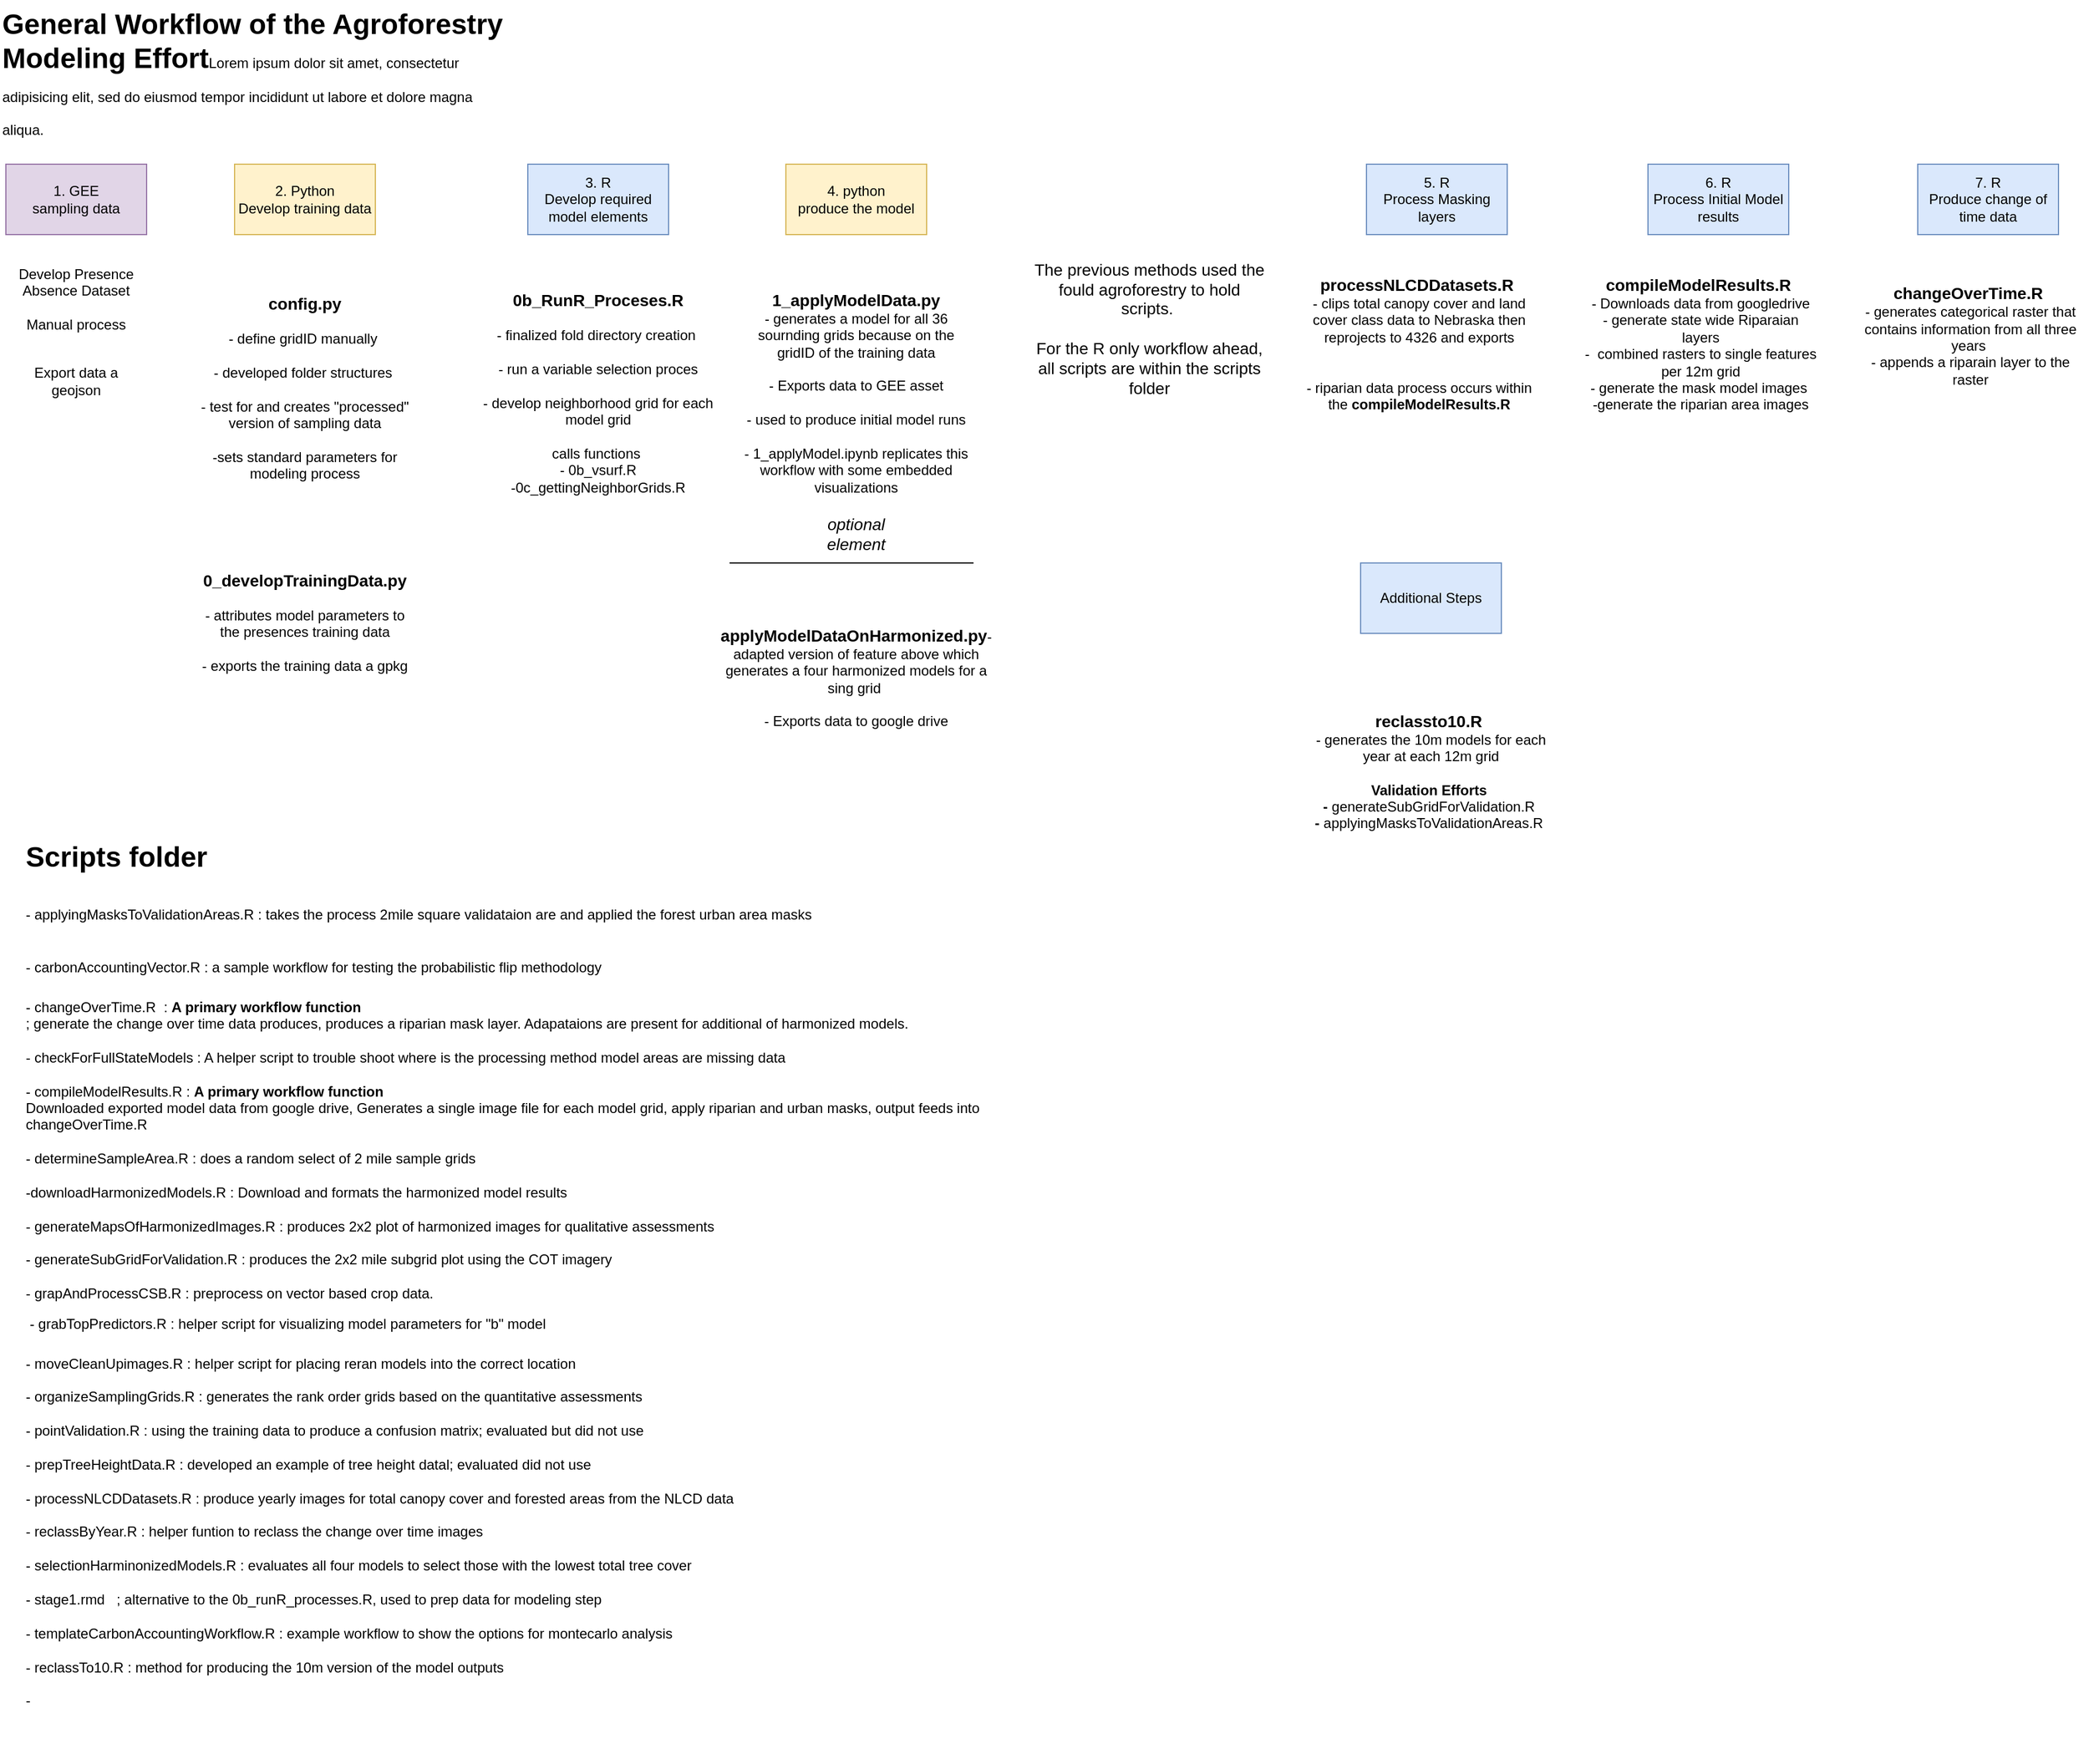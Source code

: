 <mxfile version="27.0.5">
  <diagram name="Page-1" id="-EBHVpeHZpTGaAchYXrO">
    <mxGraphModel dx="666" dy="1213" grid="1" gridSize="10" guides="1" tooltips="1" connect="1" arrows="1" fold="1" page="1" pageScale="1" pageWidth="850" pageHeight="1100" math="0" shadow="0">
      <root>
        <mxCell id="0" />
        <mxCell id="1" parent="0" />
        <mxCell id="6DSqlHA-bZgmI5YzTG0D-1" value="1. GEE&lt;div&gt;sampling data&lt;/div&gt;" style="rounded=0;whiteSpace=wrap;html=1;fillColor=#e1d5e7;strokeColor=#9673a6;" parent="1" vertex="1">
          <mxGeometry x="55" y="200" width="120" height="60" as="geometry" />
        </mxCell>
        <mxCell id="6DSqlHA-bZgmI5YzTG0D-2" value="&lt;h1 style=&quot;margin-top: 0px;&quot;&gt;&lt;span style=&quot;background-color: transparent; color: light-dark(rgb(0, 0, 0), rgb(255, 255, 255));&quot;&gt;General Workflow of the Agroforestry Modeling Effort&lt;/span&gt;&lt;span style=&quot;background-color: transparent; color: light-dark(rgb(0, 0, 0), rgb(255, 255, 255)); font-size: 12px; font-weight: normal;&quot;&gt;Lorem ipsum dolor sit amet, consectetur adipisicing elit, sed do eiusmod tempor incididunt ut labore et dolore magna aliqua.&lt;/span&gt;&lt;/h1&gt;" style="text;html=1;whiteSpace=wrap;overflow=hidden;rounded=0;" parent="1" vertex="1">
          <mxGeometry x="50" y="60" width="440" height="120" as="geometry" />
        </mxCell>
        <mxCell id="6DSqlHA-bZgmI5YzTG0D-3" value="Develop Presence Absence Dataset&lt;div&gt;&lt;br&gt;&lt;/div&gt;&lt;div&gt;Manual process&lt;/div&gt;" style="text;html=1;align=center;verticalAlign=middle;whiteSpace=wrap;rounded=0;" parent="1" vertex="1">
          <mxGeometry x="60" y="300" width="110" height="30" as="geometry" />
        </mxCell>
        <mxCell id="6DSqlHA-bZgmI5YzTG0D-4" value="Export data a geojson" style="text;html=1;align=center;verticalAlign=middle;whiteSpace=wrap;rounded=0;" parent="1" vertex="1">
          <mxGeometry x="60" y="370" width="110" height="30" as="geometry" />
        </mxCell>
        <mxCell id="6DSqlHA-bZgmI5YzTG0D-5" value="2. Python&lt;div&gt;Develop training data&lt;/div&gt;" style="rounded=0;whiteSpace=wrap;html=1;fillColor=#fff2cc;strokeColor=#d6b656;" parent="1" vertex="1">
          <mxGeometry x="250" y="200" width="120" height="60" as="geometry" />
        </mxCell>
        <mxCell id="6DSqlHA-bZgmI5YzTG0D-6" value="&lt;b&gt;&lt;font style=&quot;font-size: 14px;&quot;&gt;config.py&lt;/font&gt;&lt;/b&gt;&lt;div&gt;&lt;br&gt;&lt;/div&gt;&lt;div&gt;- define gridID manually&amp;nbsp;&lt;/div&gt;&lt;div&gt;&lt;br&gt;&lt;/div&gt;&lt;div&gt;- developed folder structures&amp;nbsp;&lt;/div&gt;&lt;div&gt;&lt;br&gt;&lt;/div&gt;&lt;div&gt;- test for and creates &quot;processed&quot; version of sampling data&lt;/div&gt;&lt;div&gt;&lt;br&gt;&lt;/div&gt;&lt;div&gt;-sets standard parameters for modeling process&lt;/div&gt;&lt;div&gt;&lt;br&gt;&lt;/div&gt;&lt;div&gt;&lt;br&gt;&lt;/div&gt;" style="text;html=1;align=center;verticalAlign=middle;whiteSpace=wrap;rounded=0;" parent="1" vertex="1">
          <mxGeometry x="210" y="290" width="200" height="230" as="geometry" />
        </mxCell>
        <mxCell id="6DSqlHA-bZgmI5YzTG0D-7" value="3. R&lt;div&gt;Develop required model elements&lt;/div&gt;" style="rounded=0;whiteSpace=wrap;html=1;fillColor=#dae8fc;strokeColor=#6c8ebf;" parent="1" vertex="1">
          <mxGeometry x="500" y="200" width="120" height="60" as="geometry" />
        </mxCell>
        <mxCell id="6DSqlHA-bZgmI5YzTG0D-8" value="4. python&lt;br&gt;&lt;div&gt;produce the model&lt;/div&gt;" style="rounded=0;whiteSpace=wrap;html=1;fillColor=#fff2cc;strokeColor=#d6b656;" parent="1" vertex="1">
          <mxGeometry x="720" y="200" width="120" height="60" as="geometry" />
        </mxCell>
        <mxCell id="6DSqlHA-bZgmI5YzTG0D-9" value="5. R&lt;br&gt;&lt;div&gt;Process Masking layers&lt;/div&gt;" style="rounded=0;whiteSpace=wrap;html=1;fillColor=#dae8fc;strokeColor=#6c8ebf;" parent="1" vertex="1">
          <mxGeometry x="1215" y="200" width="120" height="60" as="geometry" />
        </mxCell>
        <mxCell id="wYN7X4bL52gIdr2A4CvR-1" value="&lt;b&gt;&lt;font style=&quot;font-size: 14px;&quot;&gt;0_developTrainingData.py&lt;/font&gt;&lt;/b&gt;&lt;div&gt;&lt;br&gt;&lt;/div&gt;&lt;div&gt;- attributes model parameters to the presences training data&lt;/div&gt;&lt;div&gt;&lt;br&gt;&lt;/div&gt;&lt;div&gt;- exports the training data a gpkg&lt;/div&gt;&lt;div&gt;&lt;br&gt;&lt;/div&gt;&lt;div&gt;&lt;br&gt;&lt;/div&gt;" style="text;html=1;align=center;verticalAlign=middle;whiteSpace=wrap;rounded=0;" vertex="1" parent="1">
          <mxGeometry x="215" y="490" width="190" height="230" as="geometry" />
        </mxCell>
        <mxCell id="wYN7X4bL52gIdr2A4CvR-3" value="&lt;b&gt;&lt;font style=&quot;font-size: 14px;&quot;&gt;0b_RunR_Proceses.R&lt;/font&gt;&lt;/b&gt;&lt;div&gt;&lt;br&gt;&lt;/div&gt;&lt;div&gt;- finalized fold directory creation&amp;nbsp;&lt;/div&gt;&lt;div&gt;&lt;br&gt;&lt;/div&gt;&lt;div&gt;- run a variable selection proces&lt;/div&gt;&lt;div&gt;&lt;br&gt;&lt;/div&gt;&lt;div&gt;- develop neighborhood grid for each model grid&lt;/div&gt;&lt;div&gt;&lt;br&gt;&lt;/div&gt;&lt;div&gt;calls functions&amp;nbsp;&lt;/div&gt;&lt;div&gt;- 0b_vsurf.R&lt;/div&gt;&lt;div&gt;-0c_gettingNeighborGrids.R&lt;/div&gt;" style="text;html=1;align=center;verticalAlign=middle;whiteSpace=wrap;rounded=0;" vertex="1" parent="1">
          <mxGeometry x="460" y="280" width="200" height="230" as="geometry" />
        </mxCell>
        <mxCell id="wYN7X4bL52gIdr2A4CvR-4" value="&lt;div&gt;&lt;span style=&quot;font-size: 14px;&quot;&gt;&lt;b&gt;1_applyModelData.py&lt;/b&gt;&lt;/span&gt;&lt;/div&gt;&lt;div&gt;- generates a model for all 36 sournding grids because on the gridID of the training data&lt;/div&gt;&lt;div&gt;&lt;br&gt;&lt;/div&gt;&lt;div&gt;- Exports data to GEE asset&lt;/div&gt;&lt;div&gt;&lt;br&gt;&lt;/div&gt;&lt;div&gt;- used to produce initial model runs&lt;/div&gt;&lt;div&gt;&lt;br&gt;&lt;/div&gt;&lt;div&gt;- 1_applyModel.ipynb replicates this workflow with some embedded visualizations&lt;/div&gt;" style="text;html=1;align=center;verticalAlign=middle;whiteSpace=wrap;rounded=0;" vertex="1" parent="1">
          <mxGeometry x="680" y="280" width="200" height="230" as="geometry" />
        </mxCell>
        <mxCell id="wYN7X4bL52gIdr2A4CvR-5" value="&lt;div&gt;&lt;span style=&quot;background-color: transparent; color: light-dark(rgb(0, 0, 0), rgb(255, 255, 255));&quot;&gt;&lt;span style=&quot;font-size: 14px;&quot;&gt;&lt;b&gt;applyModelDataOnHarmonized.py&lt;/b&gt;&lt;/span&gt;- adapted version of feature above which generates a four harmonized models for a sing grid&amp;nbsp;&lt;/span&gt;&lt;/div&gt;&lt;div&gt;&lt;br&gt;&lt;/div&gt;&lt;div&gt;- Exports data to google drive&lt;/div&gt;&lt;div&gt;&lt;br&gt;&lt;/div&gt;" style="text;html=1;align=center;verticalAlign=middle;whiteSpace=wrap;rounded=0;" vertex="1" parent="1">
          <mxGeometry x="680" y="560" width="200" height="170" as="geometry" />
        </mxCell>
        <mxCell id="wYN7X4bL52gIdr2A4CvR-6" value="&lt;i&gt;&lt;font style=&quot;font-size: 14px;&quot;&gt;optional element&lt;/font&gt;&lt;/i&gt;" style="text;html=1;align=center;verticalAlign=middle;whiteSpace=wrap;rounded=0;" vertex="1" parent="1">
          <mxGeometry x="750" y="500" width="60" height="30" as="geometry" />
        </mxCell>
        <mxCell id="wYN7X4bL52gIdr2A4CvR-8" value="" style="endArrow=none;html=1;rounded=0;" edge="1" parent="1">
          <mxGeometry width="50" height="50" relative="1" as="geometry">
            <mxPoint x="672" y="540" as="sourcePoint" />
            <mxPoint x="880" y="540" as="targetPoint" />
          </mxGeometry>
        </mxCell>
        <mxCell id="wYN7X4bL52gIdr2A4CvR-9" value="&lt;span style=&quot;font-size: 14px;&quot;&gt;The previous methods used the fould agroforestry to hold scripts.&amp;nbsp;&lt;/span&gt;&lt;div&gt;&lt;span style=&quot;font-size: 14px;&quot;&gt;&lt;br&gt;&lt;/span&gt;&lt;/div&gt;&lt;div&gt;&lt;span style=&quot;font-size: 14px;&quot;&gt;For the R only workflow ahead, all scripts are within the scripts folder&lt;/span&gt;&lt;/div&gt;" style="text;html=1;align=center;verticalAlign=middle;whiteSpace=wrap;rounded=0;" vertex="1" parent="1">
          <mxGeometry x="930" y="280" width="200" height="120" as="geometry" />
        </mxCell>
        <mxCell id="wYN7X4bL52gIdr2A4CvR-10" value="&lt;div&gt;&lt;span style=&quot;background-color: transparent; color: light-dark(rgb(0, 0, 0), rgb(255, 255, 255));&quot;&gt;&lt;span style=&quot;font-size: 14px;&quot;&gt;&lt;b&gt;processNLCDDatasets.R&amp;nbsp;&lt;/b&gt;&lt;/span&gt;&lt;/span&gt;&lt;/div&gt;&lt;div&gt;&lt;span style=&quot;background-color: transparent; color: light-dark(rgb(0, 0, 0), rgb(255, 255, 255));&quot;&gt;- clips total canopy cover and land cover class data to Nebraska then reprojects to 4326 and exports&lt;/span&gt;&lt;/div&gt;&lt;div&gt;&lt;br&gt;&lt;/div&gt;&lt;div&gt;&lt;br&gt;&lt;/div&gt;&lt;div&gt;- riparian data process occurs within the &lt;b&gt;compileModelResults.R&lt;/b&gt;&lt;/div&gt;&lt;div&gt;&lt;div&gt;&lt;span style=&quot;background-color: transparent; color: light-dark(rgb(0, 0, 0), rgb(255, 255, 255));&quot;&gt;&lt;br&gt;&lt;/span&gt;&lt;/div&gt;&lt;/div&gt;&lt;div&gt;&lt;span style=&quot;background-color: transparent; color: light-dark(rgb(0, 0, 0), rgb(255, 255, 255));&quot;&gt;&lt;br&gt;&lt;/span&gt;&lt;/div&gt;&lt;div&gt;&lt;span style=&quot;background-color: transparent; color: light-dark(rgb(0, 0, 0), rgb(255, 255, 255));&quot;&gt;&lt;br&gt;&lt;/span&gt;&lt;/div&gt;" style="text;html=1;align=center;verticalAlign=middle;whiteSpace=wrap;rounded=0;" vertex="1" parent="1">
          <mxGeometry x="1160" y="260" width="200" height="230" as="geometry" />
        </mxCell>
        <mxCell id="wYN7X4bL52gIdr2A4CvR-11" value="&lt;h1 style=&quot;margin-top: 0px;&quot;&gt;&lt;span style=&quot;background-color: transparent; color: light-dark(rgb(0, 0, 0), rgb(255, 255, 255));&quot;&gt;Scripts folder&amp;nbsp;&lt;/span&gt;&lt;/h1&gt;&lt;h1 style=&quot;margin-top: 0px;&quot;&gt;&lt;span style=&quot;font-size: 12px; font-weight: 400;&quot;&gt;- applyingMasksToValidationAreas.R : takes the process 2mile square validataion are and applied the forest urban area masks&amp;nbsp;&lt;/span&gt;&lt;/h1&gt;&lt;h1 style=&quot;margin-top: 0px;&quot;&gt;&lt;span style=&quot;font-size: 12px; font-weight: 400;&quot;&gt;- carbonAccountingVector.R : a sample workflow for testing the probabilistic flip methodology&amp;nbsp;&lt;/span&gt;&lt;/h1&gt;&lt;div&gt;- changeOverTime.R&amp;nbsp; : &lt;b&gt;A primary workflow function&lt;/b&gt;&lt;/div&gt;&lt;div&gt;; generate the change over time data produces, produces a riparian mask layer. Adapataions are present for additional of harmonized models.&amp;nbsp;&lt;/div&gt;&lt;div&gt;&lt;br&gt;&lt;/div&gt;&lt;div&gt;- checkForFullStateModels : A helper script to trouble shoot where is the processing method model areas are missing data&amp;nbsp;&lt;/div&gt;&lt;div&gt;&lt;br&gt;&lt;/div&gt;&lt;div&gt;- compileModelResults.R : &lt;b&gt;A primary workflow function&lt;/b&gt;&amp;nbsp;&lt;/div&gt;&lt;div&gt;Downloaded exported model data from google drive, Generates a single image file for each model grid, apply riparian and urban masks, output feeds into changeOverTime.R&lt;/div&gt;&lt;div&gt;&lt;br&gt;&lt;/div&gt;&lt;div&gt;- determineSampleArea.R : does a random select of 2 mile sample grids&amp;nbsp;&lt;/div&gt;&lt;div&gt;&lt;br&gt;&lt;/div&gt;&lt;div&gt;-downloadHarmonizedModels.R : Download and formats the harmonized model results&amp;nbsp;&lt;/div&gt;&lt;div&gt;&lt;br&gt;&lt;/div&gt;&lt;div&gt;- generateMapsOfHarmonizedImages.R : produces 2x2 plot of harmonized images for qualitative assessments&amp;nbsp;&lt;/div&gt;&lt;div&gt;&lt;br&gt;&lt;/div&gt;&lt;div&gt;- generateSubGridForValidation.R : produces the 2x2 mile subgrid plot using the COT imagery&lt;/div&gt;&lt;div&gt;&lt;br&gt;&lt;/div&gt;&lt;div&gt;- grapAndProcessCSB.R : preprocess on vector based crop data.&amp;nbsp;&amp;nbsp;&lt;/div&gt;&lt;h1 style=&quot;margin-top: 0px;&quot;&gt;&lt;span style=&quot;font-size: 12px; font-weight: 400;&quot;&gt;&amp;nbsp;- grabTopPredictors.R : helper script for visualizing model parameters for &quot;b&quot; model&amp;nbsp;&lt;/span&gt;&lt;/h1&gt;&lt;div&gt;&lt;span style=&quot;font-size: 12px; font-weight: 400;&quot;&gt;- moveCleanUpimages.R : helper script for placing reran models into the correct location&amp;nbsp;&lt;/span&gt;&lt;/div&gt;&lt;div&gt;&lt;span style=&quot;font-size: 12px; font-weight: 400;&quot;&gt;&lt;br&gt;&lt;/span&gt;&lt;/div&gt;&lt;div&gt;&lt;span style=&quot;font-size: 12px; font-weight: 400;&quot;&gt;- organizeSamplingGrids.R : generates the rank order grids based on the quantitative assessments&amp;nbsp;&lt;/span&gt;&lt;/div&gt;&lt;div&gt;&lt;span style=&quot;font-size: 12px; font-weight: 400;&quot;&gt;&lt;br&gt;&lt;/span&gt;&lt;/div&gt;&lt;div&gt;&lt;span style=&quot;font-size: 12px; font-weight: 400;&quot;&gt;- pointValidation.R : using the training data to produce a confusion matrix; evaluated but did not use&amp;nbsp;&lt;/span&gt;&lt;/div&gt;&lt;div&gt;&lt;span style=&quot;font-size: 12px; font-weight: 400;&quot;&gt;&lt;br&gt;&lt;/span&gt;&lt;/div&gt;&lt;div&gt;&lt;span style=&quot;font-size: 12px; font-weight: 400;&quot;&gt;- prepTreeHeightData.R : developed an example of tree height datal; evaluated did not use&lt;/span&gt;&lt;/div&gt;&lt;div&gt;&lt;span style=&quot;font-size: 12px; font-weight: 400;&quot;&gt;&lt;br&gt;&lt;/span&gt;&lt;/div&gt;&lt;div&gt;&lt;span style=&quot;font-size: 12px; font-weight: 400;&quot;&gt;- processNLCDDatasets.R : produce yearly images for total canopy cover and forested areas from the NLCD data&amp;nbsp;&lt;/span&gt;&lt;/div&gt;&lt;div&gt;&lt;span style=&quot;font-size: 12px; font-weight: 400;&quot;&gt;&lt;br&gt;&lt;/span&gt;&lt;/div&gt;&lt;div&gt;&lt;span style=&quot;font-size: 12px; font-weight: 400;&quot;&gt;- reclassByYear.R : helper funtion to reclass the change over time images&amp;nbsp;&lt;/span&gt;&lt;/div&gt;&lt;div&gt;&lt;span style=&quot;font-size: 12px; font-weight: 400;&quot;&gt;&lt;br&gt;&lt;/span&gt;&lt;/div&gt;&lt;div&gt;&lt;span style=&quot;font-size: 12px; font-weight: 400;&quot;&gt;- selectionHarminonizedModels.R : evaluates all four models to select those with the lowest total tree cover&amp;nbsp;&lt;/span&gt;&lt;/div&gt;&lt;div&gt;&lt;span style=&quot;font-size: 12px; font-weight: 400;&quot;&gt;&lt;br&gt;&lt;/span&gt;&lt;/div&gt;&lt;div&gt;&lt;span style=&quot;font-size: 12px; font-weight: 400;&quot;&gt;- stage1.rmd&amp;nbsp; &amp;nbsp;; alternative to the 0b_runR_processes.R, used to prep data for modeling step&lt;/span&gt;&lt;/div&gt;&lt;div&gt;&lt;span style=&quot;font-size: 12px; font-weight: 400;&quot;&gt;&lt;br&gt;&lt;/span&gt;&lt;/div&gt;&lt;div&gt;&lt;span style=&quot;font-size: 12px; font-weight: 400;&quot;&gt;- templateCarbonAccountingWorkflow.R : example workflow to show the options for montecarlo analysis&amp;nbsp;&lt;/span&gt;&lt;/div&gt;&lt;div&gt;&lt;span style=&quot;font-size: 12px; font-weight: 400;&quot;&gt;&lt;br&gt;&lt;/span&gt;&lt;/div&gt;&lt;div&gt;&lt;span style=&quot;font-size: 12px; font-weight: 400;&quot;&gt;- reclassTo10.R : method for producing the 10m version of the model outputs&amp;nbsp;&lt;/span&gt;&lt;/div&gt;&lt;div&gt;&lt;span style=&quot;font-size: 12px; font-weight: 400;&quot;&gt;&lt;br&gt;&lt;/span&gt;&lt;/div&gt;&lt;div&gt;&lt;span style=&quot;font-size: 12px; font-weight: 400;&quot;&gt;-&amp;nbsp;&lt;/span&gt;&lt;/div&gt;&lt;div&gt;&lt;span style=&quot;font-size: 12px; font-weight: 400;&quot;&gt;&lt;br&gt;&lt;/span&gt;&lt;/div&gt;" style="text;html=1;whiteSpace=wrap;overflow=hidden;rounded=0;" vertex="1" parent="1">
          <mxGeometry x="70" y="770" width="890" height="790" as="geometry" />
        </mxCell>
        <mxCell id="wYN7X4bL52gIdr2A4CvR-12" value="6. R&lt;br&gt;&lt;div&gt;Process Initial Model results&lt;/div&gt;" style="rounded=0;whiteSpace=wrap;html=1;fillColor=#dae8fc;strokeColor=#6c8ebf;" vertex="1" parent="1">
          <mxGeometry x="1455" y="200" width="120" height="60" as="geometry" />
        </mxCell>
        <mxCell id="wYN7X4bL52gIdr2A4CvR-13" value="&lt;div&gt;&lt;span style=&quot;background-color: transparent; color: light-dark(rgb(0, 0, 0), rgb(255, 255, 255));&quot;&gt;&lt;span style=&quot;font-size: 14px;&quot;&gt;&lt;b&gt;compileModelResults.R&amp;nbsp;&lt;/b&gt;&lt;/span&gt;&lt;/span&gt;&lt;/div&gt;&lt;div&gt;&lt;span style=&quot;background-color: transparent; color: light-dark(rgb(0, 0, 0), rgb(255, 255, 255));&quot;&gt;- Downloads data from googledrive&lt;/span&gt;&lt;/div&gt;&lt;div&gt;&lt;span style=&quot;background-color: transparent; color: light-dark(rgb(0, 0, 0), rgb(255, 255, 255));&quot;&gt;- generate state wide Riparaian layers&lt;/span&gt;&lt;/div&gt;&lt;div&gt;&lt;span style=&quot;background-color: transparent; color: light-dark(rgb(0, 0, 0), rgb(255, 255, 255));&quot;&gt;-&amp;nbsp; combined rasters to single features per 12m grid&lt;/span&gt;&lt;/div&gt;&lt;div&gt;&lt;span style=&quot;background-color: transparent; color: light-dark(rgb(0, 0, 0), rgb(255, 255, 255));&quot;&gt;- generate the mask model images&amp;nbsp;&lt;/span&gt;&lt;/div&gt;&lt;div&gt;&lt;span style=&quot;background-color: transparent; color: light-dark(rgb(0, 0, 0), rgb(255, 255, 255));&quot;&gt;-generate the riparian area images&lt;/span&gt;&lt;/div&gt;&lt;div&gt;&lt;div&gt;&lt;span style=&quot;background-color: transparent; color: light-dark(rgb(0, 0, 0), rgb(255, 255, 255));&quot;&gt;&lt;br&gt;&lt;/span&gt;&lt;/div&gt;&lt;/div&gt;&lt;div&gt;&lt;span style=&quot;background-color: transparent; color: light-dark(rgb(0, 0, 0), rgb(255, 255, 255));&quot;&gt;&lt;br&gt;&lt;/span&gt;&lt;/div&gt;&lt;div&gt;&lt;span style=&quot;background-color: transparent; color: light-dark(rgb(0, 0, 0), rgb(255, 255, 255));&quot;&gt;&lt;br&gt;&lt;/span&gt;&lt;/div&gt;" style="text;html=1;align=center;verticalAlign=middle;whiteSpace=wrap;rounded=0;" vertex="1" parent="1">
          <mxGeometry x="1400" y="260" width="200" height="230" as="geometry" />
        </mxCell>
        <mxCell id="wYN7X4bL52gIdr2A4CvR-14" value="7. R&lt;br&gt;&lt;div&gt;Produce change of time data&lt;/div&gt;" style="rounded=0;whiteSpace=wrap;html=1;fillColor=#dae8fc;strokeColor=#6c8ebf;" vertex="1" parent="1">
          <mxGeometry x="1685" y="200" width="120" height="60" as="geometry" />
        </mxCell>
        <mxCell id="wYN7X4bL52gIdr2A4CvR-15" value="&lt;div&gt;&lt;span style=&quot;background-color: transparent; color: light-dark(rgb(0, 0, 0), rgb(255, 255, 255));&quot;&gt;&lt;span style=&quot;font-size: 14px;&quot;&gt;&lt;b&gt;changeOverTime.R&amp;nbsp;&lt;/b&gt;&lt;/span&gt;&lt;/span&gt;&lt;/div&gt;&lt;div&gt;&lt;span style=&quot;background-color: transparent; color: light-dark(rgb(0, 0, 0), rgb(255, 255, 255));&quot;&gt;- generates categorical raster that contains information from all three years&amp;nbsp;&lt;/span&gt;&lt;/div&gt;&lt;div&gt;- appends a riparain layer to the raster&lt;/div&gt;&lt;div&gt;&lt;br&gt;&lt;/div&gt;&lt;div&gt;&lt;div&gt;&lt;span style=&quot;background-color: transparent; color: light-dark(rgb(0, 0, 0), rgb(255, 255, 255));&quot;&gt;&lt;br&gt;&lt;/span&gt;&lt;/div&gt;&lt;/div&gt;&lt;div&gt;&lt;span style=&quot;background-color: transparent; color: light-dark(rgb(0, 0, 0), rgb(255, 255, 255));&quot;&gt;&lt;br&gt;&lt;/span&gt;&lt;/div&gt;&lt;div&gt;&lt;span style=&quot;background-color: transparent; color: light-dark(rgb(0, 0, 0), rgb(255, 255, 255));&quot;&gt;&lt;br&gt;&lt;/span&gt;&lt;/div&gt;" style="text;html=1;align=center;verticalAlign=middle;whiteSpace=wrap;rounded=0;" vertex="1" parent="1">
          <mxGeometry x="1630" y="260" width="200" height="230" as="geometry" />
        </mxCell>
        <mxCell id="wYN7X4bL52gIdr2A4CvR-16" value="&lt;span style=&quot;background-color: transparent; color: light-dark(rgb(0, 0, 0), rgb(255, 255, 255));&quot;&gt;Additional Steps&lt;/span&gt;" style="rounded=0;whiteSpace=wrap;html=1;fillColor=#dae8fc;strokeColor=#6c8ebf;" vertex="1" parent="1">
          <mxGeometry x="1210" y="540" width="120" height="60" as="geometry" />
        </mxCell>
        <mxCell id="wYN7X4bL52gIdr2A4CvR-17" value="&lt;div&gt;&lt;span style=&quot;background-color: transparent; color: light-dark(rgb(0, 0, 0), rgb(255, 255, 255));&quot;&gt;&lt;span style=&quot;font-size: 14px;&quot;&gt;&lt;b&gt;reclassto10.R&amp;nbsp;&lt;/b&gt;&lt;/span&gt;&lt;/span&gt;&lt;/div&gt;&lt;div&gt;&lt;span style=&quot;background-color: transparent; color: light-dark(rgb(0, 0, 0), rgb(255, 255, 255));&quot;&gt;- generates the 10m models for each year at each 12m grid&lt;/span&gt;&lt;/div&gt;&lt;div&gt;&lt;span style=&quot;background-color: transparent; color: light-dark(rgb(0, 0, 0), rgb(255, 255, 255));&quot;&gt;&lt;br&gt;&lt;/span&gt;&lt;/div&gt;&lt;div&gt;&lt;b&gt;Validation Efforts&amp;nbsp;&lt;/b&gt;&lt;/div&gt;&lt;div&gt;&lt;b&gt;- &lt;/b&gt;generateSubGridForValidation.R&amp;nbsp;&lt;/div&gt;&lt;div&gt;&lt;b&gt;- &lt;/b&gt;applyingMasksToValidationAreas.R&lt;b&gt;&amp;nbsp;&lt;/b&gt;&lt;span style=&quot;color: rgba(0, 0, 0, 0); font-family: monospace; font-size: 0px; text-align: start; text-wrap-mode: nowrap; background-color: transparent;&quot;&gt;%3CmxGraphModel%3E%3Croot%3E%3CmxCell%20id%3D%220%22%2F%3E%3CmxCell%20id%3D%221%22%20parent%3D%220%22%2F%3E%3CmxCell%20id%3D%222%22%20value%3D%22%26lt%3Bdiv%26gt%3B%26lt%3Bspan%20style%3D%26quot%3Bbackground-color%3A%20transparent%3B%20color%3A%20light-dark(rgb(0%2C%200%2C%200)%2C%20rgb(255%2C%20255%2C%20255))%3B%26quot%3B%26gt%3B%26lt%3Bspan%20style%3D%26quot%3Bfont-size%3A%2014px%3B%26quot%3B%26gt%3B%26lt%3Bb%26gt%3BprocessNLCDDatasets.R%26amp%3Bnbsp%3B%26lt%3B%2Fb%26gt%3B%26lt%3B%2Fspan%26gt%3B%26lt%3B%2Fspan%26gt%3B%26lt%3B%2Fdiv%26gt%3B%26lt%3Bdiv%26gt%3B%26lt%3Bspan%20style%3D%26quot%3Bbackground-color%3A%20transparent%3B%20color%3A%20light-dark(rgb(0%2C%200%2C%200)%2C%20rgb(255%2C%20255%2C%20255))%3B%26quot%3B%26gt%3B-%20clips%20total%20canopy%20cover%20and%20land%20cover%20class%20data%20to%20Nebraska%20then%20reprojects%20to%204326%20and%20exports%26lt%3B%2Fspan%26gt%3B%26lt%3B%2Fdiv%26gt%3B%26lt%3Bdiv%26gt%3B%26lt%3Bbr%26gt%3B%26lt%3B%2Fdiv%26gt%3B%26lt%3Bdiv%26gt%3B%26lt%3Bbr%26gt%3B%26lt%3B%2Fdiv%26gt%3B%26lt%3Bdiv%26gt%3B-%20riparian%20data%20process%20occurs%20within%20the%20%26lt%3Bb%26gt%3BcompileModelResults.R%26lt%3B%2Fb%26gt%3B%26lt%3B%2Fdiv%26gt%3B%26lt%3Bdiv%26gt%3B%26lt%3Bdiv%26gt%3B%26lt%3Bspan%20style%3D%26quot%3Bbackground-color%3A%20transparent%3B%20color%3A%20light-dark(rgb(0%2C%200%2C%200)%2C%20rgb(255%2C%20255%2C%20255))%3B%26quot%3B%26gt%3B%26lt%3Bbr%26gt%3B%26lt%3B%2Fspan%26gt%3B%26lt%3B%2Fdiv%26gt%3B%26lt%3B%2Fdiv%26gt%3B%26lt%3Bdiv%26gt%3B%26lt%3Bspan%20style%3D%26quot%3Bbackground-color%3A%20transparent%3B%20color%3A%20light-dark(rgb(0%2C%200%2C%200)%2C%20rgb(255%2C%20255%2C%20255))%3B%26quot%3B%26gt%3B%26lt%3Bbr%26gt%3B%26lt%3B%2Fspan%26gt%3B%26lt%3B%2Fdiv%26gt%3B%26lt%3Bdiv%26gt%3B%26lt%3Bspan%20style%3D%26quot%3Bbackground-color%3A%20transparent%3B%20color%3A%20light-dark(rgb(0%2C%200%2C%200)%2C%20rgb(255%2C%20255%2C%20255))%3B%26quot%3B%26gt%3B%26lt%3Bbr%26gt%3B%26lt%3B%2Fspan%26gt%3B%26lt%3B%2Fdiv%26gt%3B%22%20style%3D%22text%3Bhtml%3D1%3Balign%3Dcenter%3BverticalAlign%3Dmiddle%3BwhiteSpace%3Dwrap%3Brounded%3D0%3B%22%20vertex%3D%221%22%20parent%3D%221%22%3E%3CmxGeometry%20x%3D%221160%22%20y%3D%22260%22%20width%3D%22200%22%20height%3D%22230%22%20as%3D%22geometry%22%2F%3E%3C%2FmxCell%3E%3C%2Froot%3E%3C%2FmxGraphModel%3E&lt;/span&gt;&lt;/div&gt;&lt;div&gt;&lt;span style=&quot;background-color: transparent; color: light-dark(rgb(0, 0, 0), rgb(255, 255, 255));&quot;&gt;&lt;br&gt;&lt;/span&gt;&lt;/div&gt;" style="text;html=1;align=center;verticalAlign=middle;whiteSpace=wrap;rounded=0;" vertex="1" parent="1">
          <mxGeometry x="1170" y="610" width="200" height="230" as="geometry" />
        </mxCell>
      </root>
    </mxGraphModel>
  </diagram>
</mxfile>
